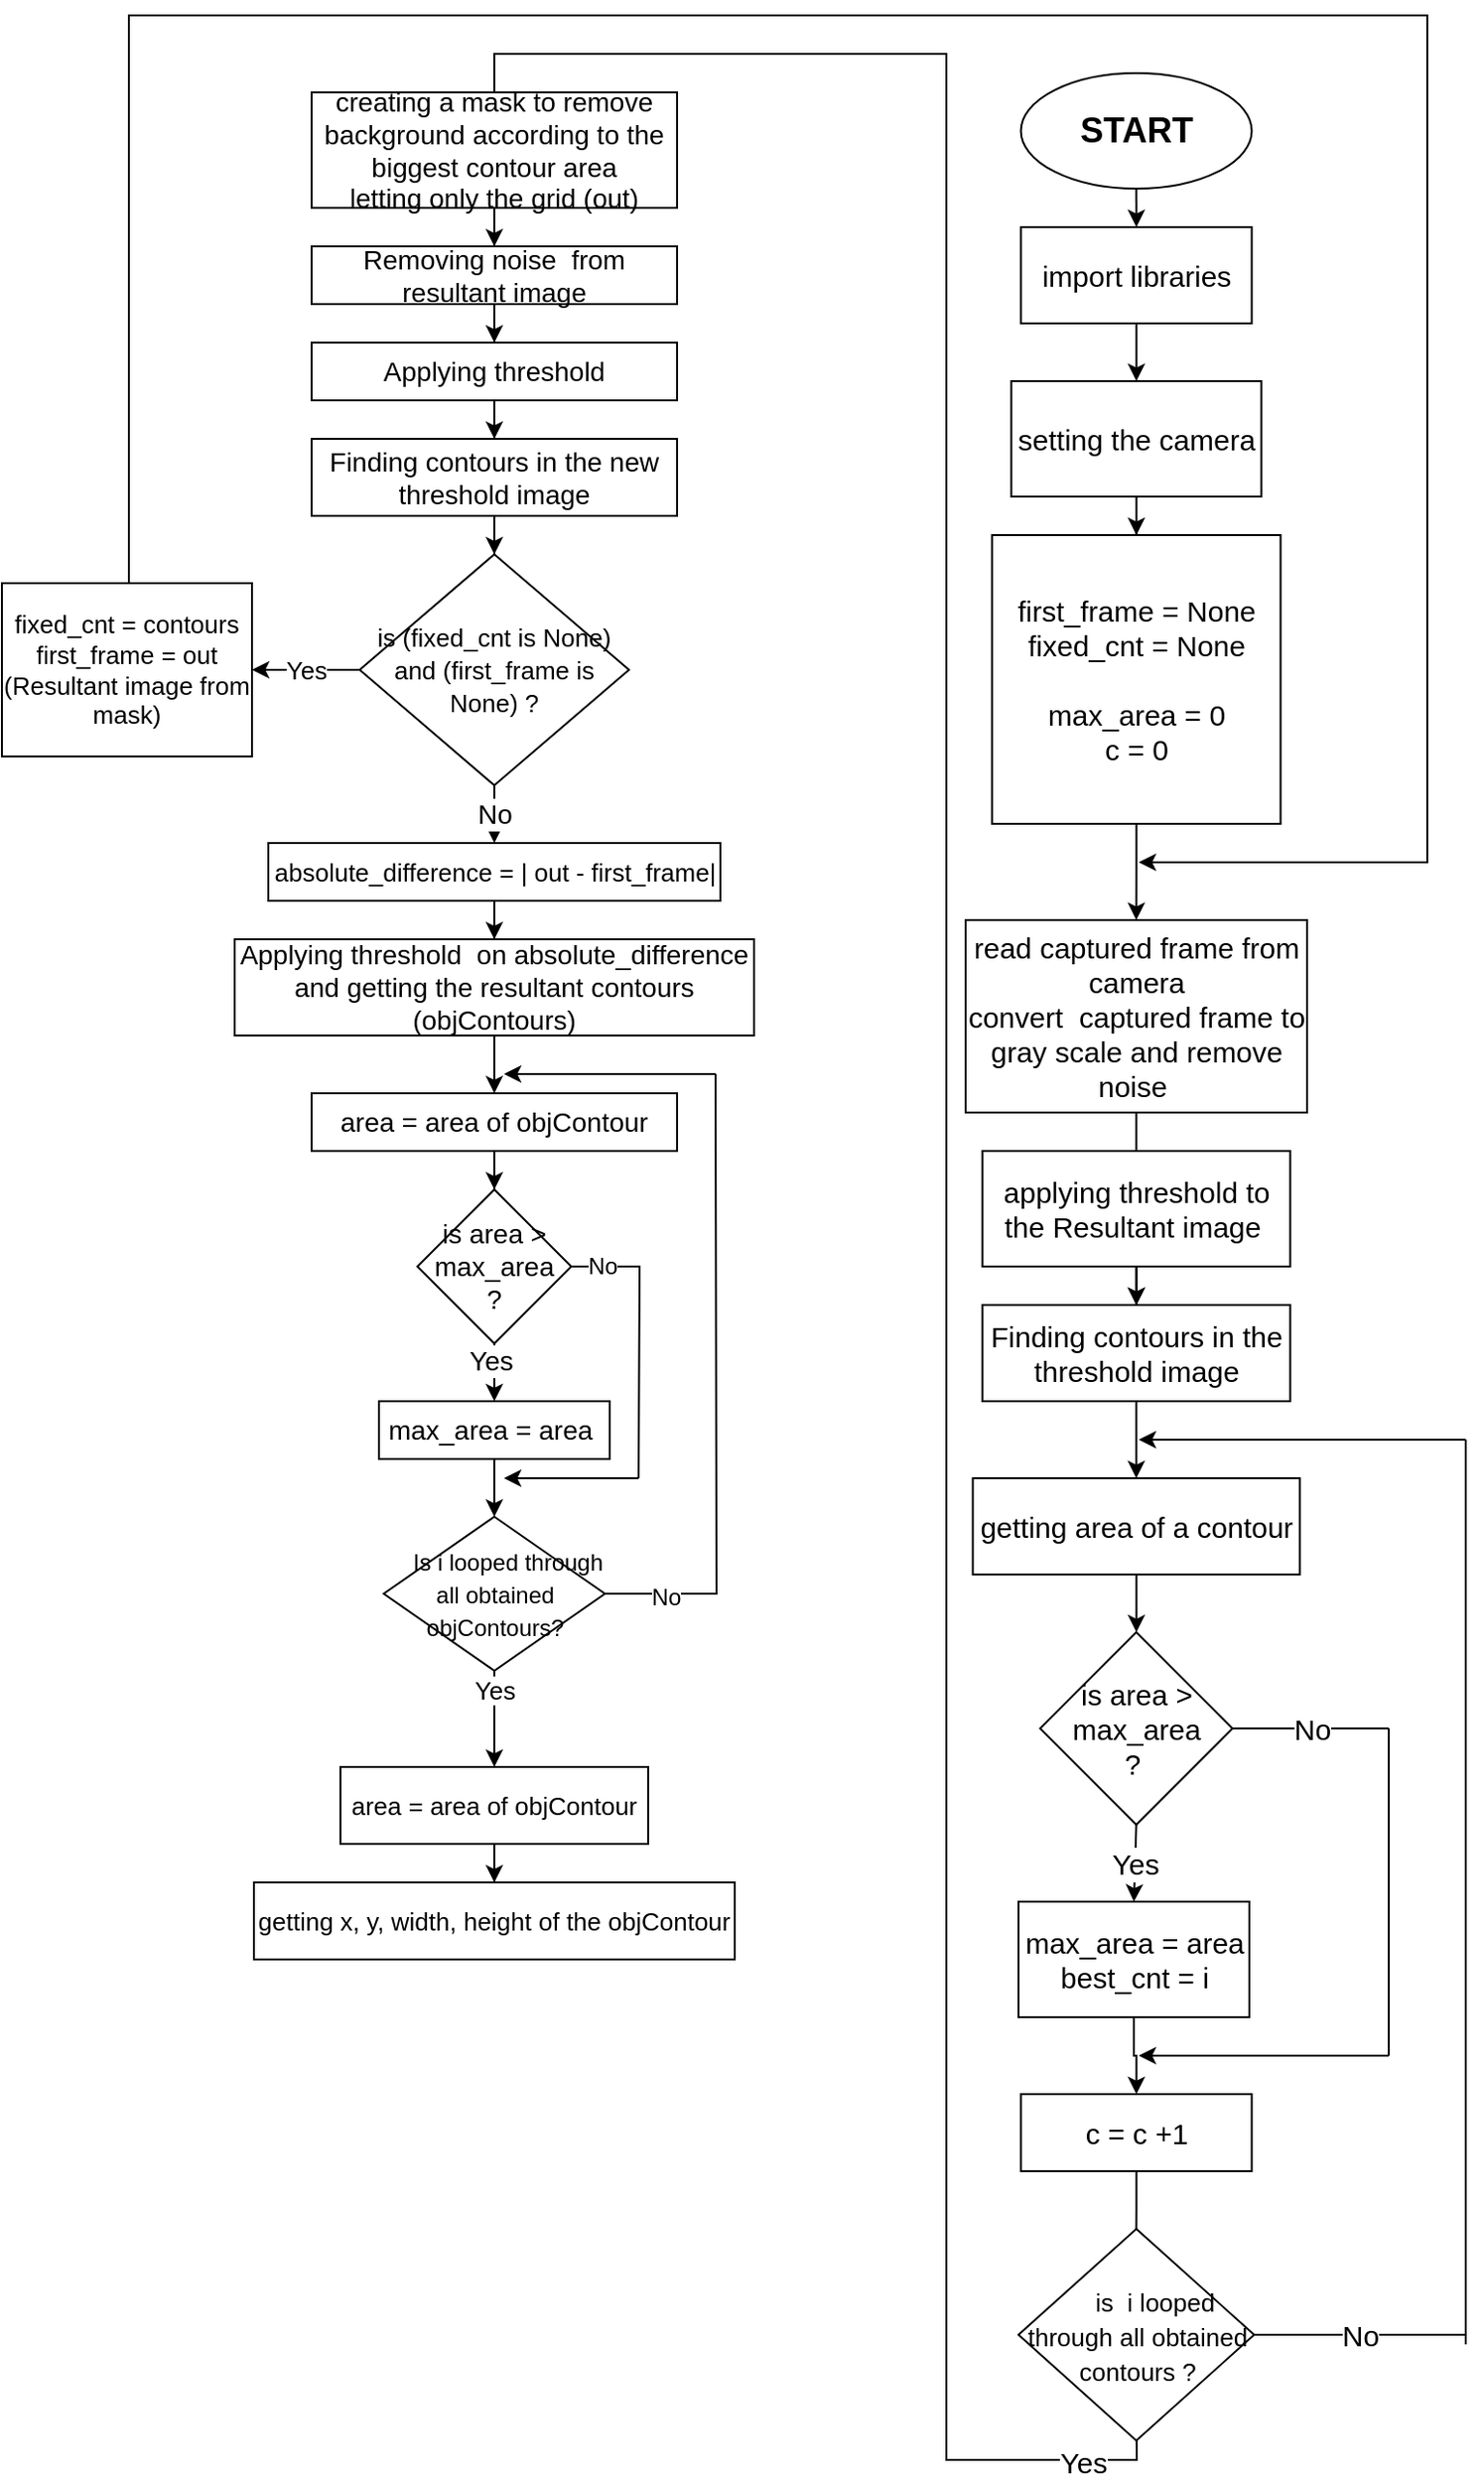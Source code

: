<mxfile version="17.4.6" type="github"><diagram id="C5RBs43oDa-KdzZeNtuy" name="Page-1"><mxGraphModel dx="946" dy="1735" grid="1" gridSize="10" guides="1" tooltips="1" connect="1" arrows="1" fold="1" page="1" pageScale="1" pageWidth="827" pageHeight="1169" math="0" shadow="0"><root><mxCell id="WIyWlLk6GJQsqaUBKTNV-0"/><mxCell id="WIyWlLk6GJQsqaUBKTNV-1" parent="WIyWlLk6GJQsqaUBKTNV-0"/><mxCell id="ccuf4die8Ty0n8r8Zp1z-2" value="" style="edgeStyle=orthogonalEdgeStyle;rounded=0;orthogonalLoop=1;jettySize=auto;html=1;" edge="1" parent="WIyWlLk6GJQsqaUBKTNV-1" source="ccuf4die8Ty0n8r8Zp1z-0"><mxGeometry relative="1" as="geometry"><mxPoint x="589.75" y="-60" as="targetPoint"/></mxGeometry></mxCell><mxCell id="ccuf4die8Ty0n8r8Zp1z-0" value="&lt;h2&gt;START&lt;/h2&gt;" style="ellipse;whiteSpace=wrap;html=1;" vertex="1" parent="WIyWlLk6GJQsqaUBKTNV-1"><mxGeometry x="529.75" y="-140" width="120" height="60" as="geometry"/></mxCell><mxCell id="ccuf4die8Ty0n8r8Zp1z-6" value="" style="edgeStyle=orthogonalEdgeStyle;rounded=0;orthogonalLoop=1;jettySize=auto;html=1;fontSize=15;" edge="1" parent="WIyWlLk6GJQsqaUBKTNV-1" source="ccuf4die8Ty0n8r8Zp1z-4" target="ccuf4die8Ty0n8r8Zp1z-5"><mxGeometry relative="1" as="geometry"/></mxCell><mxCell id="ccuf4die8Ty0n8r8Zp1z-4" value="&lt;span&gt;import libraries&lt;/span&gt;" style="rounded=0;whiteSpace=wrap;html=1;fontSize=15;" vertex="1" parent="WIyWlLk6GJQsqaUBKTNV-1"><mxGeometry x="529.75" y="-60" width="120" height="50" as="geometry"/></mxCell><mxCell id="ccuf4die8Ty0n8r8Zp1z-8" value="" style="edgeStyle=orthogonalEdgeStyle;rounded=0;orthogonalLoop=1;jettySize=auto;html=1;fontSize=15;" edge="1" parent="WIyWlLk6GJQsqaUBKTNV-1" source="ccuf4die8Ty0n8r8Zp1z-5" target="ccuf4die8Ty0n8r8Zp1z-7"><mxGeometry relative="1" as="geometry"/></mxCell><mxCell id="ccuf4die8Ty0n8r8Zp1z-5" value="setting the camera" style="rounded=0;whiteSpace=wrap;html=1;fontSize=15;" vertex="1" parent="WIyWlLk6GJQsqaUBKTNV-1"><mxGeometry x="524.75" y="20" width="130" height="60" as="geometry"/></mxCell><mxCell id="ccuf4die8Ty0n8r8Zp1z-13" value="" style="edgeStyle=orthogonalEdgeStyle;rounded=0;orthogonalLoop=1;jettySize=auto;html=1;fontSize=15;" edge="1" parent="WIyWlLk6GJQsqaUBKTNV-1" source="ccuf4die8Ty0n8r8Zp1z-7" target="ccuf4die8Ty0n8r8Zp1z-12"><mxGeometry relative="1" as="geometry"/></mxCell><mxCell id="ccuf4die8Ty0n8r8Zp1z-7" value="first_frame = None&lt;br&gt;fixed_cnt = None&lt;br&gt;&lt;br&gt;max_area = 0&lt;br&gt;c = 0" style="whiteSpace=wrap;html=1;aspect=fixed;fontSize=15;" vertex="1" parent="WIyWlLk6GJQsqaUBKTNV-1"><mxGeometry x="514.75" y="100" width="150" height="150" as="geometry"/></mxCell><mxCell id="ccuf4die8Ty0n8r8Zp1z-51" value="" style="edgeStyle=orthogonalEdgeStyle;rounded=0;orthogonalLoop=1;jettySize=auto;html=1;fontSize=14;endArrow=classic;endFill=1;" edge="1" parent="WIyWlLk6GJQsqaUBKTNV-1" source="ccuf4die8Ty0n8r8Zp1z-12" target="ccuf4die8Ty0n8r8Zp1z-17"><mxGeometry relative="1" as="geometry"/></mxCell><mxCell id="ccuf4die8Ty0n8r8Zp1z-12" value="read captured frame from camera&lt;br&gt;convert &amp;nbsp;captured frame to gray scale and remove noise&amp;nbsp;" style="rounded=0;whiteSpace=wrap;html=1;fontSize=15;" vertex="1" parent="WIyWlLk6GJQsqaUBKTNV-1"><mxGeometry x="501" y="300" width="177.5" height="100" as="geometry"/></mxCell><mxCell id="ccuf4die8Ty0n8r8Zp1z-18" value="" style="edgeStyle=orthogonalEdgeStyle;rounded=0;orthogonalLoop=1;jettySize=auto;html=1;fontSize=15;" edge="1" parent="WIyWlLk6GJQsqaUBKTNV-1" source="ccuf4die8Ty0n8r8Zp1z-15" target="ccuf4die8Ty0n8r8Zp1z-17"><mxGeometry relative="1" as="geometry"/></mxCell><mxCell id="ccuf4die8Ty0n8r8Zp1z-15" value="applying threshold to the Resultant image&amp;nbsp;" style="rounded=0;whiteSpace=wrap;html=1;fontSize=15;" vertex="1" parent="WIyWlLk6GJQsqaUBKTNV-1"><mxGeometry x="509.75" y="420" width="160" height="60" as="geometry"/></mxCell><mxCell id="ccuf4die8Ty0n8r8Zp1z-21" value="" style="edgeStyle=orthogonalEdgeStyle;rounded=0;orthogonalLoop=1;jettySize=auto;html=1;fontSize=15;" edge="1" parent="WIyWlLk6GJQsqaUBKTNV-1" source="ccuf4die8Ty0n8r8Zp1z-17" target="ccuf4die8Ty0n8r8Zp1z-20"><mxGeometry relative="1" as="geometry"/></mxCell><mxCell id="ccuf4die8Ty0n8r8Zp1z-17" value="Finding contours in the threshold image" style="rounded=0;whiteSpace=wrap;html=1;fontSize=15;" vertex="1" parent="WIyWlLk6GJQsqaUBKTNV-1"><mxGeometry x="509.75" y="500" width="160" height="50" as="geometry"/></mxCell><mxCell id="ccuf4die8Ty0n8r8Zp1z-19" value="is area &amp;gt; max_area&lt;br&gt;?&amp;nbsp;" style="rhombus;whiteSpace=wrap;html=1;fontSize=15;" vertex="1" parent="WIyWlLk6GJQsqaUBKTNV-1"><mxGeometry x="539.75" y="670" width="100" height="100" as="geometry"/></mxCell><mxCell id="ccuf4die8Ty0n8r8Zp1z-22" value="" style="edgeStyle=orthogonalEdgeStyle;rounded=0;orthogonalLoop=1;jettySize=auto;html=1;fontSize=15;" edge="1" parent="WIyWlLk6GJQsqaUBKTNV-1" source="ccuf4die8Ty0n8r8Zp1z-20" target="ccuf4die8Ty0n8r8Zp1z-19"><mxGeometry relative="1" as="geometry"/></mxCell><mxCell id="ccuf4die8Ty0n8r8Zp1z-20" value="getting area of a contour" style="rounded=0;whiteSpace=wrap;html=1;fontSize=15;" vertex="1" parent="WIyWlLk6GJQsqaUBKTNV-1"><mxGeometry x="504.75" y="590" width="170" height="50" as="geometry"/></mxCell><mxCell id="ccuf4die8Ty0n8r8Zp1z-23" value="" style="endArrow=classic;html=1;rounded=0;fontSize=15;exitX=0.5;exitY=1;exitDx=0;exitDy=0;entryX=0.5;entryY=0;entryDx=0;entryDy=0;" edge="1" parent="WIyWlLk6GJQsqaUBKTNV-1" source="ccuf4die8Ty0n8r8Zp1z-19" target="ccuf4die8Ty0n8r8Zp1z-25"><mxGeometry relative="1" as="geometry"><mxPoint x="449.75" y="850" as="sourcePoint"/><mxPoint x="589.75" y="800" as="targetPoint"/></mxGeometry></mxCell><mxCell id="ccuf4die8Ty0n8r8Zp1z-24" value="Yes" style="edgeLabel;resizable=0;html=1;align=center;verticalAlign=middle;fontSize=15;" connectable="0" vertex="1" parent="ccuf4die8Ty0n8r8Zp1z-23"><mxGeometry relative="1" as="geometry"/></mxCell><mxCell id="ccuf4die8Ty0n8r8Zp1z-27" value="" style="edgeStyle=orthogonalEdgeStyle;rounded=0;orthogonalLoop=1;jettySize=auto;html=1;fontSize=15;" edge="1" parent="WIyWlLk6GJQsqaUBKTNV-1" source="ccuf4die8Ty0n8r8Zp1z-25" target="ccuf4die8Ty0n8r8Zp1z-26"><mxGeometry relative="1" as="geometry"/></mxCell><mxCell id="ccuf4die8Ty0n8r8Zp1z-25" value="max_area = area&lt;br&gt;best_cnt = i" style="rounded=0;whiteSpace=wrap;html=1;fontSize=15;" vertex="1" parent="WIyWlLk6GJQsqaUBKTNV-1"><mxGeometry x="528.5" y="810" width="120" height="60" as="geometry"/></mxCell><mxCell id="ccuf4die8Ty0n8r8Zp1z-34" value="" style="edgeStyle=orthogonalEdgeStyle;rounded=0;orthogonalLoop=1;jettySize=auto;html=1;fontSize=15;endArrow=none;endFill=0;" edge="1" parent="WIyWlLk6GJQsqaUBKTNV-1" source="ccuf4die8Ty0n8r8Zp1z-26" target="ccuf4die8Ty0n8r8Zp1z-32"><mxGeometry relative="1" as="geometry"/></mxCell><mxCell id="ccuf4die8Ty0n8r8Zp1z-26" value="c = c +1" style="rounded=0;whiteSpace=wrap;html=1;fontSize=15;" vertex="1" parent="WIyWlLk6GJQsqaUBKTNV-1"><mxGeometry x="529.75" y="910" width="120" height="40" as="geometry"/></mxCell><mxCell id="ccuf4die8Ty0n8r8Zp1z-28" value="" style="endArrow=none;html=1;rounded=0;fontSize=15;exitX=1;exitY=0.5;exitDx=0;exitDy=0;endFill=0;" edge="1" parent="WIyWlLk6GJQsqaUBKTNV-1" source="ccuf4die8Ty0n8r8Zp1z-19"><mxGeometry relative="1" as="geometry"><mxPoint x="664.75" y="699.5" as="sourcePoint"/><mxPoint x="721" y="720" as="targetPoint"/></mxGeometry></mxCell><mxCell id="ccuf4die8Ty0n8r8Zp1z-29" value="No" style="edgeLabel;resizable=0;html=1;align=center;verticalAlign=middle;fontSize=15;" connectable="0" vertex="1" parent="ccuf4die8Ty0n8r8Zp1z-28"><mxGeometry relative="1" as="geometry"/></mxCell><mxCell id="ccuf4die8Ty0n8r8Zp1z-30" value="" style="endArrow=none;html=1;rounded=0;fontSize=15;endFill=0;" edge="1" parent="WIyWlLk6GJQsqaUBKTNV-1"><mxGeometry width="50" height="50" relative="1" as="geometry"><mxPoint x="721" y="720" as="sourcePoint"/><mxPoint x="721" y="890" as="targetPoint"/></mxGeometry></mxCell><mxCell id="ccuf4die8Ty0n8r8Zp1z-31" value="" style="endArrow=classic;html=1;rounded=0;fontSize=15;" edge="1" parent="WIyWlLk6GJQsqaUBKTNV-1"><mxGeometry width="50" height="50" relative="1" as="geometry"><mxPoint x="721" y="890" as="sourcePoint"/><mxPoint x="591" y="890" as="targetPoint"/></mxGeometry></mxCell><mxCell id="ccuf4die8Ty0n8r8Zp1z-40" style="edgeStyle=orthogonalEdgeStyle;rounded=0;orthogonalLoop=1;jettySize=auto;html=1;exitX=0.5;exitY=1;exitDx=0;exitDy=0;fontSize=13;endArrow=none;endFill=0;entryX=0.5;entryY=0;entryDx=0;entryDy=0;" edge="1" parent="WIyWlLk6GJQsqaUBKTNV-1" source="ccuf4die8Ty0n8r8Zp1z-32" target="ccuf4die8Ty0n8r8Zp1z-39"><mxGeometry relative="1" as="geometry"><mxPoint x="411" y="-190" as="targetPoint"/><Array as="points"><mxPoint x="590" y="1080"/><mxPoint x="590" y="1100"/><mxPoint x="491" y="1100"/><mxPoint x="491" y="-150"/><mxPoint x="246" y="-150"/></Array></mxGeometry></mxCell><mxCell id="ccuf4die8Ty0n8r8Zp1z-41" value="&lt;font style=&quot;font-size: 15px&quot;&gt;Yes&lt;/font&gt;" style="edgeLabel;html=1;align=center;verticalAlign=middle;resizable=0;points=[];fontSize=13;" vertex="1" connectable="0" parent="ccuf4die8Ty0n8r8Zp1z-40"><mxGeometry x="-0.96" y="1" relative="1" as="geometry"><mxPoint x="-26" as="offset"/></mxGeometry></mxCell><mxCell id="ccuf4die8Ty0n8r8Zp1z-32" value="&lt;font style=&quot;font-size: 13px&quot;&gt;&amp;nbsp; &amp;nbsp; &amp;nbsp;is &amp;nbsp;i looped through all obtained contours ?&lt;/font&gt;" style="rhombus;whiteSpace=wrap;html=1;fontSize=15;" vertex="1" parent="WIyWlLk6GJQsqaUBKTNV-1"><mxGeometry x="528.5" y="980" width="122.5" height="110" as="geometry"/></mxCell><mxCell id="ccuf4die8Ty0n8r8Zp1z-35" value="" style="endArrow=none;html=1;rounded=0;fontSize=15;exitX=1;exitY=0.5;exitDx=0;exitDy=0;endFill=0;" edge="1" parent="WIyWlLk6GJQsqaUBKTNV-1" source="ccuf4die8Ty0n8r8Zp1z-32"><mxGeometry relative="1" as="geometry"><mxPoint x="331" y="880" as="sourcePoint"/><mxPoint x="761" y="1035" as="targetPoint"/></mxGeometry></mxCell><mxCell id="ccuf4die8Ty0n8r8Zp1z-36" value="No" style="edgeLabel;resizable=0;html=1;align=center;verticalAlign=middle;fontSize=15;" connectable="0" vertex="1" parent="ccuf4die8Ty0n8r8Zp1z-35"><mxGeometry relative="1" as="geometry"/></mxCell><mxCell id="ccuf4die8Ty0n8r8Zp1z-37" value="" style="endArrow=none;html=1;rounded=0;fontSize=15;" edge="1" parent="WIyWlLk6GJQsqaUBKTNV-1"><mxGeometry width="50" height="50" relative="1" as="geometry"><mxPoint x="761" y="1040" as="sourcePoint"/><mxPoint x="761" y="570" as="targetPoint"/></mxGeometry></mxCell><mxCell id="ccuf4die8Ty0n8r8Zp1z-38" value="" style="endArrow=classic;html=1;rounded=0;fontSize=15;" edge="1" parent="WIyWlLk6GJQsqaUBKTNV-1"><mxGeometry width="50" height="50" relative="1" as="geometry"><mxPoint x="761" y="570" as="sourcePoint"/><mxPoint x="591" y="570" as="targetPoint"/></mxGeometry></mxCell><mxCell id="ccuf4die8Ty0n8r8Zp1z-56" value="" style="edgeStyle=orthogonalEdgeStyle;rounded=0;orthogonalLoop=1;jettySize=auto;html=1;fontSize=14;endArrow=classic;endFill=1;" edge="1" parent="WIyWlLk6GJQsqaUBKTNV-1" source="ccuf4die8Ty0n8r8Zp1z-39" target="ccuf4die8Ty0n8r8Zp1z-55"><mxGeometry relative="1" as="geometry"/></mxCell><mxCell id="ccuf4die8Ty0n8r8Zp1z-39" value="&lt;font style=&quot;font-size: 14px&quot;&gt;creating a mask to remove background according to the biggest contour area&lt;br&gt;letting only the grid (out)&lt;br&gt;&lt;/font&gt;" style="rounded=0;whiteSpace=wrap;html=1;fontSize=13;" vertex="1" parent="WIyWlLk6GJQsqaUBKTNV-1"><mxGeometry x="161" y="-130" width="190" height="60" as="geometry"/></mxCell><mxCell id="ccuf4die8Ty0n8r8Zp1z-59" value="" style="edgeStyle=orthogonalEdgeStyle;rounded=0;orthogonalLoop=1;jettySize=auto;html=1;fontSize=14;endArrow=classic;endFill=1;" edge="1" parent="WIyWlLk6GJQsqaUBKTNV-1" source="ccuf4die8Ty0n8r8Zp1z-55" target="ccuf4die8Ty0n8r8Zp1z-58"><mxGeometry relative="1" as="geometry"/></mxCell><mxCell id="ccuf4die8Ty0n8r8Zp1z-55" value="Removing noise &amp;nbsp;from resultant image" style="rounded=0;whiteSpace=wrap;html=1;fontSize=14;" vertex="1" parent="WIyWlLk6GJQsqaUBKTNV-1"><mxGeometry x="161" y="-50" width="190" height="30" as="geometry"/></mxCell><mxCell id="ccuf4die8Ty0n8r8Zp1z-62" value="" style="edgeStyle=orthogonalEdgeStyle;rounded=0;orthogonalLoop=1;jettySize=auto;html=1;fontSize=14;endArrow=classic;endFill=1;" edge="1" parent="WIyWlLk6GJQsqaUBKTNV-1" source="ccuf4die8Ty0n8r8Zp1z-58" target="ccuf4die8Ty0n8r8Zp1z-60"><mxGeometry relative="1" as="geometry"/></mxCell><mxCell id="ccuf4die8Ty0n8r8Zp1z-58" value="Applying threshold" style="rounded=0;whiteSpace=wrap;html=1;fontSize=14;" vertex="1" parent="WIyWlLk6GJQsqaUBKTNV-1"><mxGeometry x="161" width="190" height="30" as="geometry"/></mxCell><mxCell id="ccuf4die8Ty0n8r8Zp1z-64" value="" style="edgeStyle=orthogonalEdgeStyle;rounded=0;orthogonalLoop=1;jettySize=auto;html=1;fontSize=13;endArrow=classic;endFill=1;" edge="1" parent="WIyWlLk6GJQsqaUBKTNV-1" source="ccuf4die8Ty0n8r8Zp1z-60" target="ccuf4die8Ty0n8r8Zp1z-63"><mxGeometry relative="1" as="geometry"/></mxCell><mxCell id="ccuf4die8Ty0n8r8Zp1z-60" value="Finding contours in the new threshold image" style="rounded=0;whiteSpace=wrap;html=1;fontSize=14;" vertex="1" parent="WIyWlLk6GJQsqaUBKTNV-1"><mxGeometry x="161" y="50" width="190" height="40" as="geometry"/></mxCell><mxCell id="ccuf4die8Ty0n8r8Zp1z-61" style="edgeStyle=orthogonalEdgeStyle;rounded=0;orthogonalLoop=1;jettySize=auto;html=1;exitX=0.5;exitY=1;exitDx=0;exitDy=0;fontSize=14;endArrow=classic;endFill=1;" edge="1" parent="WIyWlLk6GJQsqaUBKTNV-1" source="ccuf4die8Ty0n8r8Zp1z-60" target="ccuf4die8Ty0n8r8Zp1z-60"><mxGeometry relative="1" as="geometry"/></mxCell><mxCell id="ccuf4die8Ty0n8r8Zp1z-66" value="Yes" style="edgeStyle=orthogonalEdgeStyle;rounded=0;orthogonalLoop=1;jettySize=auto;html=1;fontSize=13;endArrow=classic;endFill=1;entryX=1;entryY=0.5;entryDx=0;entryDy=0;" edge="1" parent="WIyWlLk6GJQsqaUBKTNV-1" source="ccuf4die8Ty0n8r8Zp1z-63" target="ccuf4die8Ty0n8r8Zp1z-65"><mxGeometry relative="1" as="geometry"><mxPoint x="131" y="170" as="targetPoint"/></mxGeometry></mxCell><mxCell id="ccuf4die8Ty0n8r8Zp1z-69" value="&lt;font style=&quot;font-size: 14px&quot;&gt;No&lt;/font&gt;" style="edgeStyle=orthogonalEdgeStyle;rounded=0;orthogonalLoop=1;jettySize=auto;html=1;fontSize=13;endArrow=classic;endFill=1;" edge="1" parent="WIyWlLk6GJQsqaUBKTNV-1" source="ccuf4die8Ty0n8r8Zp1z-63" target="ccuf4die8Ty0n8r8Zp1z-68"><mxGeometry relative="1" as="geometry"/></mxCell><mxCell id="ccuf4die8Ty0n8r8Zp1z-63" value="&lt;font style=&quot;font-size: 13px&quot;&gt;is (fixed_cnt is None) and (first_frame is None) ?&lt;/font&gt;" style="rhombus;whiteSpace=wrap;html=1;fontSize=14;" vertex="1" parent="WIyWlLk6GJQsqaUBKTNV-1"><mxGeometry x="186" y="110" width="140" height="120" as="geometry"/></mxCell><mxCell id="ccuf4die8Ty0n8r8Zp1z-67" style="edgeStyle=orthogonalEdgeStyle;rounded=0;orthogonalLoop=1;jettySize=auto;html=1;exitX=0.5;exitY=0;exitDx=0;exitDy=0;fontSize=13;endArrow=classic;endFill=1;" edge="1" parent="WIyWlLk6GJQsqaUBKTNV-1"><mxGeometry relative="1" as="geometry"><mxPoint x="591" y="270" as="targetPoint"/><mxPoint x="66" y="125" as="sourcePoint"/><Array as="points"><mxPoint x="66" y="-170"/><mxPoint x="741" y="-170"/></Array></mxGeometry></mxCell><mxCell id="ccuf4die8Ty0n8r8Zp1z-65" value="fixed_cnt = contours&lt;br&gt;first_frame = out (Resultant image from mask)" style="rounded=0;whiteSpace=wrap;html=1;fontSize=13;" vertex="1" parent="WIyWlLk6GJQsqaUBKTNV-1"><mxGeometry y="125" width="130" height="90" as="geometry"/></mxCell><mxCell id="ccuf4die8Ty0n8r8Zp1z-71" value="" style="edgeStyle=orthogonalEdgeStyle;rounded=0;orthogonalLoop=1;jettySize=auto;html=1;fontSize=14;endArrow=classic;endFill=1;" edge="1" parent="WIyWlLk6GJQsqaUBKTNV-1" source="ccuf4die8Ty0n8r8Zp1z-68" target="ccuf4die8Ty0n8r8Zp1z-70"><mxGeometry relative="1" as="geometry"/></mxCell><mxCell id="ccuf4die8Ty0n8r8Zp1z-68" value="absolute_difference = | out - first_frame|" style="rounded=0;whiteSpace=wrap;html=1;fontSize=13;" vertex="1" parent="WIyWlLk6GJQsqaUBKTNV-1"><mxGeometry x="138.5" y="260" width="235" height="30" as="geometry"/></mxCell><mxCell id="ccuf4die8Ty0n8r8Zp1z-73" value="" style="edgeStyle=orthogonalEdgeStyle;rounded=0;orthogonalLoop=1;jettySize=auto;html=1;fontSize=14;endArrow=classic;endFill=1;" edge="1" parent="WIyWlLk6GJQsqaUBKTNV-1" source="ccuf4die8Ty0n8r8Zp1z-70" target="ccuf4die8Ty0n8r8Zp1z-72"><mxGeometry relative="1" as="geometry"/></mxCell><mxCell id="ccuf4die8Ty0n8r8Zp1z-70" value="Applying threshold &amp;nbsp;on absolute_difference&lt;br&gt;and getting the resultant contours (objContours)" style="rounded=0;whiteSpace=wrap;html=1;fontSize=14;" vertex="1" parent="WIyWlLk6GJQsqaUBKTNV-1"><mxGeometry x="121" y="310" width="270" height="50" as="geometry"/></mxCell><mxCell id="ccuf4die8Ty0n8r8Zp1z-75" value="" style="edgeStyle=orthogonalEdgeStyle;rounded=0;orthogonalLoop=1;jettySize=auto;html=1;fontSize=14;endArrow=classic;endFill=1;" edge="1" parent="WIyWlLk6GJQsqaUBKTNV-1" source="ccuf4die8Ty0n8r8Zp1z-72" target="ccuf4die8Ty0n8r8Zp1z-74"><mxGeometry relative="1" as="geometry"/></mxCell><mxCell id="ccuf4die8Ty0n8r8Zp1z-72" value="area = area of objContour" style="rounded=0;whiteSpace=wrap;html=1;fontSize=14;" vertex="1" parent="WIyWlLk6GJQsqaUBKTNV-1"><mxGeometry x="161" y="390" width="190" height="30" as="geometry"/></mxCell><mxCell id="ccuf4die8Ty0n8r8Zp1z-77" value="" style="edgeStyle=orthogonalEdgeStyle;rounded=0;orthogonalLoop=1;jettySize=auto;html=1;fontSize=14;endArrow=classic;endFill=1;" edge="1" parent="WIyWlLk6GJQsqaUBKTNV-1" source="ccuf4die8Ty0n8r8Zp1z-74" target="ccuf4die8Ty0n8r8Zp1z-76"><mxGeometry relative="1" as="geometry"/></mxCell><mxCell id="ccuf4die8Ty0n8r8Zp1z-78" value="Yes&lt;br&gt;" style="edgeLabel;html=1;align=center;verticalAlign=middle;resizable=0;points=[];fontSize=14;" vertex="1" connectable="0" parent="ccuf4die8Ty0n8r8Zp1z-77"><mxGeometry x="-0.64" y="-2" relative="1" as="geometry"><mxPoint as="offset"/></mxGeometry></mxCell><mxCell id="ccuf4die8Ty0n8r8Zp1z-82" style="edgeStyle=orthogonalEdgeStyle;rounded=0;orthogonalLoop=1;jettySize=auto;html=1;exitX=1;exitY=0.5;exitDx=0;exitDy=0;fontSize=12;endArrow=none;endFill=0;" edge="1" parent="WIyWlLk6GJQsqaUBKTNV-1" source="ccuf4die8Ty0n8r8Zp1z-74"><mxGeometry relative="1" as="geometry"><mxPoint x="331" y="590" as="targetPoint"/></mxGeometry></mxCell><mxCell id="ccuf4die8Ty0n8r8Zp1z-85" value="No" style="edgeLabel;html=1;align=center;verticalAlign=middle;resizable=0;points=[];fontSize=12;" vertex="1" connectable="0" parent="ccuf4die8Ty0n8r8Zp1z-82"><mxGeometry x="-0.781" relative="1" as="geometry"><mxPoint as="offset"/></mxGeometry></mxCell><mxCell id="ccuf4die8Ty0n8r8Zp1z-74" value="is area &amp;gt; max_area&lt;br&gt;?" style="rhombus;whiteSpace=wrap;html=1;fontSize=14;" vertex="1" parent="WIyWlLk6GJQsqaUBKTNV-1"><mxGeometry x="216" y="440" width="80" height="80" as="geometry"/></mxCell><mxCell id="ccuf4die8Ty0n8r8Zp1z-81" value="" style="edgeStyle=orthogonalEdgeStyle;rounded=0;orthogonalLoop=1;jettySize=auto;html=1;fontSize=12;endArrow=classic;endFill=1;" edge="1" parent="WIyWlLk6GJQsqaUBKTNV-1" source="ccuf4die8Ty0n8r8Zp1z-76" target="ccuf4die8Ty0n8r8Zp1z-80"><mxGeometry relative="1" as="geometry"/></mxCell><mxCell id="ccuf4die8Ty0n8r8Zp1z-88" style="edgeStyle=orthogonalEdgeStyle;rounded=0;orthogonalLoop=1;jettySize=auto;html=1;exitX=0.5;exitY=0;exitDx=0;exitDy=0;fontSize=12;endArrow=none;endFill=0;" edge="1" parent="WIyWlLk6GJQsqaUBKTNV-1" source="ccuf4die8Ty0n8r8Zp1z-76"><mxGeometry relative="1" as="geometry"><mxPoint x="256" y="550" as="targetPoint"/></mxGeometry></mxCell><mxCell id="ccuf4die8Ty0n8r8Zp1z-76" value="max_area = area&amp;nbsp;" style="rounded=0;whiteSpace=wrap;html=1;fontSize=14;" vertex="1" parent="WIyWlLk6GJQsqaUBKTNV-1"><mxGeometry x="196" y="550" width="120" height="30" as="geometry"/></mxCell><mxCell id="ccuf4die8Ty0n8r8Zp1z-84" style="edgeStyle=orthogonalEdgeStyle;rounded=0;orthogonalLoop=1;jettySize=auto;html=1;exitX=1;exitY=0.5;exitDx=0;exitDy=0;fontSize=12;endArrow=none;endFill=0;" edge="1" parent="WIyWlLk6GJQsqaUBKTNV-1" source="ccuf4die8Ty0n8r8Zp1z-80"><mxGeometry relative="1" as="geometry"><mxPoint x="371" y="380" as="targetPoint"/></mxGeometry></mxCell><mxCell id="ccuf4die8Ty0n8r8Zp1z-87" value="No" style="edgeLabel;html=1;align=center;verticalAlign=middle;resizable=0;points=[];fontSize=12;" vertex="1" connectable="0" parent="ccuf4die8Ty0n8r8Zp1z-84"><mxGeometry x="-0.813" y="-2" relative="1" as="geometry"><mxPoint x="1" as="offset"/></mxGeometry></mxCell><mxCell id="ccuf4die8Ty0n8r8Zp1z-91" value="" style="edgeStyle=orthogonalEdgeStyle;rounded=0;orthogonalLoop=1;jettySize=auto;html=1;fontSize=13;endArrow=classic;endFill=1;" edge="1" parent="WIyWlLk6GJQsqaUBKTNV-1" source="ccuf4die8Ty0n8r8Zp1z-80" target="ccuf4die8Ty0n8r8Zp1z-89"><mxGeometry relative="1" as="geometry"/></mxCell><mxCell id="ccuf4die8Ty0n8r8Zp1z-94" value="Yes" style="edgeLabel;html=1;align=center;verticalAlign=middle;resizable=0;points=[];fontSize=13;" vertex="1" connectable="0" parent="ccuf4die8Ty0n8r8Zp1z-91"><mxGeometry x="0.24" y="-1" relative="1" as="geometry"><mxPoint x="1" y="-21" as="offset"/></mxGeometry></mxCell><mxCell id="ccuf4die8Ty0n8r8Zp1z-80" value="&lt;font style=&quot;font-size: 12px&quot;&gt;&amp;nbsp; &amp;nbsp; Is i looped through all obtained objContours?&lt;/font&gt;" style="rhombus;whiteSpace=wrap;html=1;fontSize=14;" vertex="1" parent="WIyWlLk6GJQsqaUBKTNV-1"><mxGeometry x="198.5" y="610" width="115" height="80" as="geometry"/></mxCell><mxCell id="ccuf4die8Ty0n8r8Zp1z-83" value="" style="endArrow=classic;html=1;rounded=0;fontSize=12;" edge="1" parent="WIyWlLk6GJQsqaUBKTNV-1"><mxGeometry width="50" height="50" relative="1" as="geometry"><mxPoint x="331" y="590" as="sourcePoint"/><mxPoint x="261" y="590" as="targetPoint"/></mxGeometry></mxCell><mxCell id="ccuf4die8Ty0n8r8Zp1z-86" value="" style="endArrow=classic;html=1;rounded=0;fontSize=12;" edge="1" parent="WIyWlLk6GJQsqaUBKTNV-1"><mxGeometry width="50" height="50" relative="1" as="geometry"><mxPoint x="371" y="380" as="sourcePoint"/><mxPoint x="261" y="380" as="targetPoint"/></mxGeometry></mxCell><mxCell id="ccuf4die8Ty0n8r8Zp1z-93" value="" style="edgeStyle=orthogonalEdgeStyle;rounded=0;orthogonalLoop=1;jettySize=auto;html=1;fontSize=13;endArrow=classic;endFill=1;" edge="1" parent="WIyWlLk6GJQsqaUBKTNV-1" source="ccuf4die8Ty0n8r8Zp1z-89" target="ccuf4die8Ty0n8r8Zp1z-92"><mxGeometry relative="1" as="geometry"/></mxCell><mxCell id="ccuf4die8Ty0n8r8Zp1z-89" value="&lt;font style=&quot;font-size: 13px&quot;&gt;area = area of objContour&lt;/font&gt;" style="rounded=0;whiteSpace=wrap;html=1;fontSize=12;" vertex="1" parent="WIyWlLk6GJQsqaUBKTNV-1"><mxGeometry x="176" y="740" width="160" height="40" as="geometry"/></mxCell><mxCell id="ccuf4die8Ty0n8r8Zp1z-92" value="getting x, y, width, height of the objContour" style="rounded=0;whiteSpace=wrap;html=1;fontSize=13;" vertex="1" parent="WIyWlLk6GJQsqaUBKTNV-1"><mxGeometry x="131" y="800" width="250" height="40" as="geometry"/></mxCell></root></mxGraphModel></diagram></mxfile>